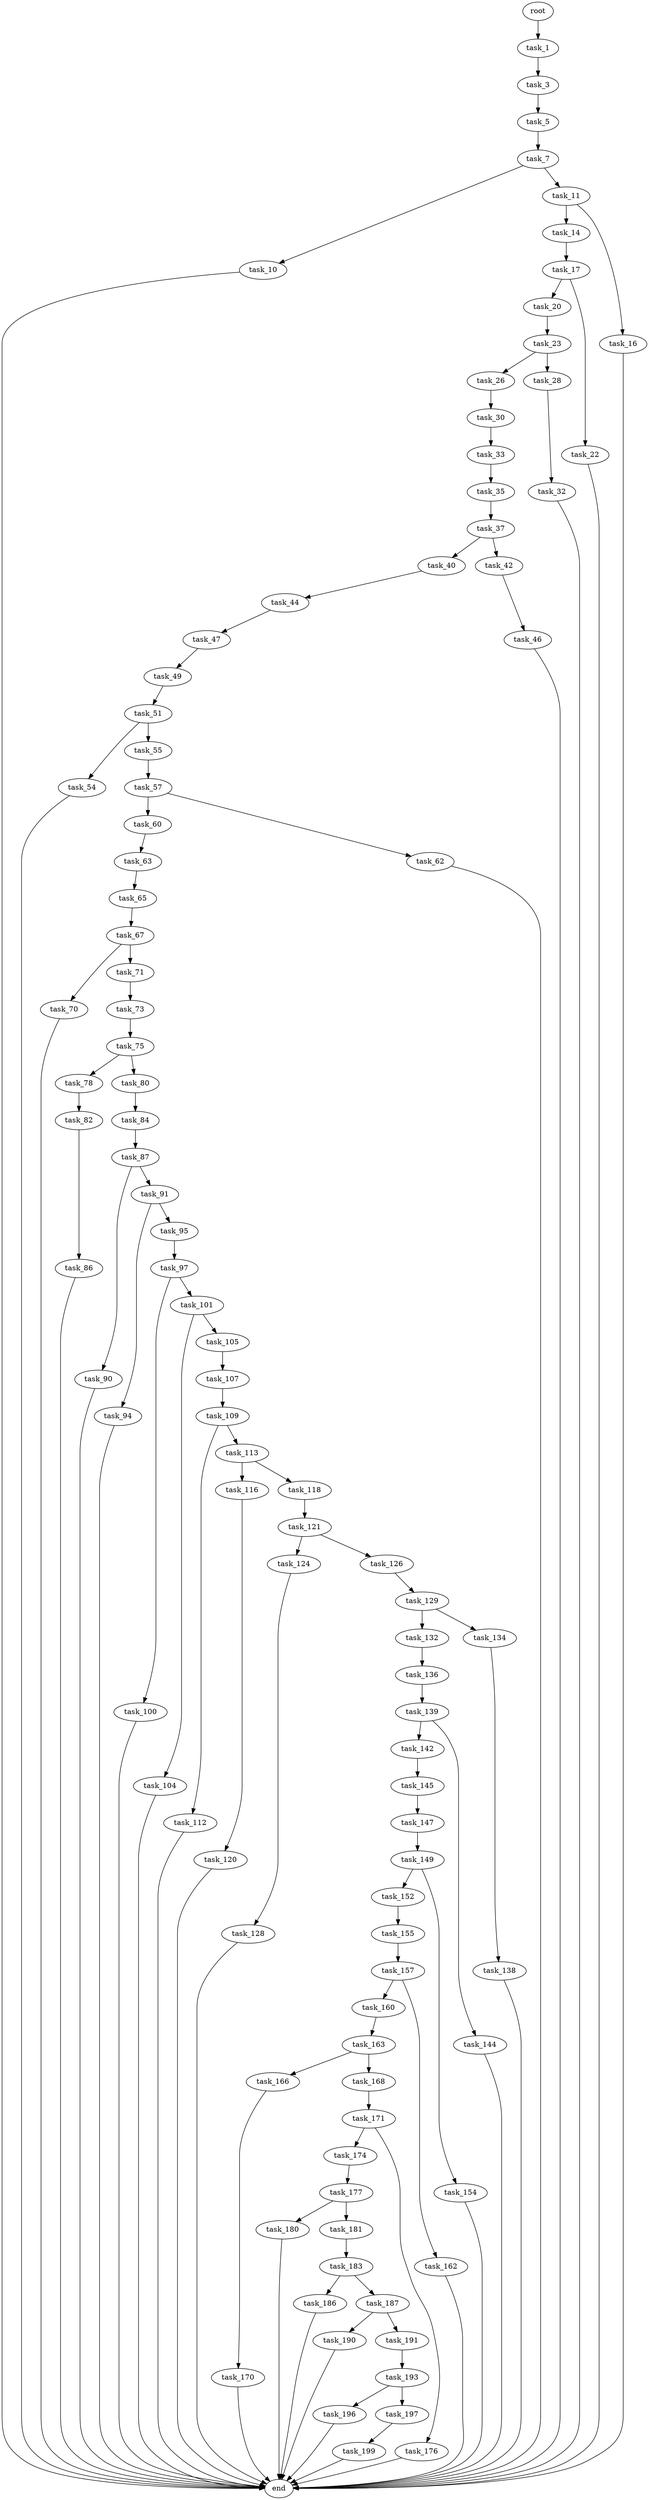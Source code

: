 digraph G {
  root [size="0.000000"];
  task_1 [size="152443409425.000000"];
  task_3 [size="1005164483738.000000"];
  task_5 [size="1130800682.000000"];
  task_7 [size="28991029248.000000"];
  task_10 [size="1761864248.000000"];
  task_11 [size="10999238877.000000"];
  end [size="0.000000"];
  task_14 [size="1208332987504.000000"];
  task_16 [size="337170374119.000000"];
  task_17 [size="44236965988.000000"];
  task_20 [size="126515395927.000000"];
  task_22 [size="7204020482.000000"];
  task_23 [size="23739246234.000000"];
  task_26 [size="4445390800.000000"];
  task_28 [size="587670298817.000000"];
  task_30 [size="368293445632.000000"];
  task_32 [size="40011505466.000000"];
  task_33 [size="15885818804.000000"];
  task_35 [size="68719476736.000000"];
  task_37 [size="16721245160.000000"];
  task_40 [size="40279119675.000000"];
  task_42 [size="1073741824000.000000"];
  task_44 [size="4524324834.000000"];
  task_46 [size="24453709179.000000"];
  task_47 [size="31046444076.000000"];
  task_49 [size="34541235428.000000"];
  task_51 [size="226917783560.000000"];
  task_54 [size="320087660981.000000"];
  task_55 [size="28991029248.000000"];
  task_57 [size="627555047347.000000"];
  task_60 [size="68719476736.000000"];
  task_62 [size="3304697984.000000"];
  task_63 [size="1288042558465.000000"];
  task_65 [size="7314463692.000000"];
  task_67 [size="37655916573.000000"];
  task_70 [size="18073724200.000000"];
  task_71 [size="847865531708.000000"];
  task_73 [size="46118815291.000000"];
  task_75 [size="53300861154.000000"];
  task_78 [size="13294166896.000000"];
  task_80 [size="28991029248.000000"];
  task_82 [size="881456901.000000"];
  task_84 [size="838699854096.000000"];
  task_86 [size="692721564607.000000"];
  task_87 [size="68719476736.000000"];
  task_90 [size="68719476736.000000"];
  task_91 [size="6959433679.000000"];
  task_94 [size="1233718126813.000000"];
  task_95 [size="257268587426.000000"];
  task_97 [size="91676152882.000000"];
  task_100 [size="8146538809.000000"];
  task_101 [size="549755813888.000000"];
  task_104 [size="5704736033.000000"];
  task_105 [size="28991029248.000000"];
  task_107 [size="66707805246.000000"];
  task_109 [size="8949104740.000000"];
  task_112 [size="44619666925.000000"];
  task_113 [size="8589934592.000000"];
  task_116 [size="7611416724.000000"];
  task_118 [size="2084203308.000000"];
  task_120 [size="368293445632.000000"];
  task_121 [size="484563064.000000"];
  task_124 [size="39850539061.000000"];
  task_126 [size="385244385084.000000"];
  task_128 [size="4977681512.000000"];
  task_129 [size="168287909940.000000"];
  task_132 [size="833784694756.000000"];
  task_134 [size="16434869900.000000"];
  task_136 [size="15977224401.000000"];
  task_138 [size="40239559351.000000"];
  task_139 [size="549755813888.000000"];
  task_142 [size="14994763869.000000"];
  task_144 [size="68719476736.000000"];
  task_145 [size="38410414836.000000"];
  task_147 [size="8589934592.000000"];
  task_149 [size="1005703893650.000000"];
  task_152 [size="9967128242.000000"];
  task_154 [size="26750601441.000000"];
  task_155 [size="385016000508.000000"];
  task_157 [size="34392199270.000000"];
  task_160 [size="4918328359.000000"];
  task_162 [size="6504159313.000000"];
  task_163 [size="350105735367.000000"];
  task_166 [size="549755813888.000000"];
  task_168 [size="2406521262.000000"];
  task_170 [size="1073741824000.000000"];
  task_171 [size="904437246.000000"];
  task_174 [size="762026175017.000000"];
  task_176 [size="231928233984.000000"];
  task_177 [size="340838579306.000000"];
  task_180 [size="12749776247.000000"];
  task_181 [size="371277204657.000000"];
  task_183 [size="53915320774.000000"];
  task_186 [size="782757789696.000000"];
  task_187 [size="284398809344.000000"];
  task_190 [size="277310033640.000000"];
  task_191 [size="124736067396.000000"];
  task_193 [size="8589934592.000000"];
  task_196 [size="68719476736.000000"];
  task_197 [size="938072929368.000000"];
  task_199 [size="62008926110.000000"];

  root -> task_1 [size="1.000000"];
  task_1 -> task_3 [size="679477248.000000"];
  task_3 -> task_5 [size="679477248.000000"];
  task_5 -> task_7 [size="134217728.000000"];
  task_7 -> task_10 [size="75497472.000000"];
  task_7 -> task_11 [size="75497472.000000"];
  task_10 -> end [size="1.000000"];
  task_11 -> task_14 [size="301989888.000000"];
  task_11 -> task_16 [size="301989888.000000"];
  task_14 -> task_17 [size="838860800.000000"];
  task_16 -> end [size="1.000000"];
  task_17 -> task_20 [size="838860800.000000"];
  task_17 -> task_22 [size="838860800.000000"];
  task_20 -> task_23 [size="301989888.000000"];
  task_22 -> end [size="1.000000"];
  task_23 -> task_26 [size="536870912.000000"];
  task_23 -> task_28 [size="536870912.000000"];
  task_26 -> task_30 [size="536870912.000000"];
  task_28 -> task_32 [size="411041792.000000"];
  task_30 -> task_33 [size="411041792.000000"];
  task_32 -> end [size="1.000000"];
  task_33 -> task_35 [size="301989888.000000"];
  task_35 -> task_37 [size="134217728.000000"];
  task_37 -> task_40 [size="536870912.000000"];
  task_37 -> task_42 [size="536870912.000000"];
  task_40 -> task_44 [size="33554432.000000"];
  task_42 -> task_46 [size="838860800.000000"];
  task_44 -> task_47 [size="134217728.000000"];
  task_46 -> end [size="1.000000"];
  task_47 -> task_49 [size="536870912.000000"];
  task_49 -> task_51 [size="838860800.000000"];
  task_51 -> task_54 [size="536870912.000000"];
  task_51 -> task_55 [size="536870912.000000"];
  task_54 -> end [size="1.000000"];
  task_55 -> task_57 [size="75497472.000000"];
  task_57 -> task_60 [size="411041792.000000"];
  task_57 -> task_62 [size="411041792.000000"];
  task_60 -> task_63 [size="134217728.000000"];
  task_62 -> end [size="1.000000"];
  task_63 -> task_65 [size="838860800.000000"];
  task_65 -> task_67 [size="209715200.000000"];
  task_67 -> task_70 [size="33554432.000000"];
  task_67 -> task_71 [size="33554432.000000"];
  task_70 -> end [size="1.000000"];
  task_71 -> task_73 [size="536870912.000000"];
  task_73 -> task_75 [size="75497472.000000"];
  task_75 -> task_78 [size="75497472.000000"];
  task_75 -> task_80 [size="75497472.000000"];
  task_78 -> task_82 [size="411041792.000000"];
  task_80 -> task_84 [size="75497472.000000"];
  task_82 -> task_86 [size="33554432.000000"];
  task_84 -> task_87 [size="536870912.000000"];
  task_86 -> end [size="1.000000"];
  task_87 -> task_90 [size="134217728.000000"];
  task_87 -> task_91 [size="134217728.000000"];
  task_90 -> end [size="1.000000"];
  task_91 -> task_94 [size="33554432.000000"];
  task_91 -> task_95 [size="33554432.000000"];
  task_94 -> end [size="1.000000"];
  task_95 -> task_97 [size="679477248.000000"];
  task_97 -> task_100 [size="75497472.000000"];
  task_97 -> task_101 [size="75497472.000000"];
  task_100 -> end [size="1.000000"];
  task_101 -> task_104 [size="536870912.000000"];
  task_101 -> task_105 [size="536870912.000000"];
  task_104 -> end [size="1.000000"];
  task_105 -> task_107 [size="75497472.000000"];
  task_107 -> task_109 [size="75497472.000000"];
  task_109 -> task_112 [size="679477248.000000"];
  task_109 -> task_113 [size="679477248.000000"];
  task_112 -> end [size="1.000000"];
  task_113 -> task_116 [size="33554432.000000"];
  task_113 -> task_118 [size="33554432.000000"];
  task_116 -> task_120 [size="209715200.000000"];
  task_118 -> task_121 [size="134217728.000000"];
  task_120 -> end [size="1.000000"];
  task_121 -> task_124 [size="33554432.000000"];
  task_121 -> task_126 [size="33554432.000000"];
  task_124 -> task_128 [size="33554432.000000"];
  task_126 -> task_129 [size="301989888.000000"];
  task_128 -> end [size="1.000000"];
  task_129 -> task_132 [size="134217728.000000"];
  task_129 -> task_134 [size="134217728.000000"];
  task_132 -> task_136 [size="536870912.000000"];
  task_134 -> task_138 [size="301989888.000000"];
  task_136 -> task_139 [size="75497472.000000"];
  task_138 -> end [size="1.000000"];
  task_139 -> task_142 [size="536870912.000000"];
  task_139 -> task_144 [size="536870912.000000"];
  task_142 -> task_145 [size="301989888.000000"];
  task_144 -> end [size="1.000000"];
  task_145 -> task_147 [size="134217728.000000"];
  task_147 -> task_149 [size="33554432.000000"];
  task_149 -> task_152 [size="679477248.000000"];
  task_149 -> task_154 [size="679477248.000000"];
  task_152 -> task_155 [size="301989888.000000"];
  task_154 -> end [size="1.000000"];
  task_155 -> task_157 [size="411041792.000000"];
  task_157 -> task_160 [size="33554432.000000"];
  task_157 -> task_162 [size="33554432.000000"];
  task_160 -> task_163 [size="209715200.000000"];
  task_162 -> end [size="1.000000"];
  task_163 -> task_166 [size="301989888.000000"];
  task_163 -> task_168 [size="301989888.000000"];
  task_166 -> task_170 [size="536870912.000000"];
  task_168 -> task_171 [size="75497472.000000"];
  task_170 -> end [size="1.000000"];
  task_171 -> task_174 [size="33554432.000000"];
  task_171 -> task_176 [size="33554432.000000"];
  task_174 -> task_177 [size="838860800.000000"];
  task_176 -> end [size="1.000000"];
  task_177 -> task_180 [size="411041792.000000"];
  task_177 -> task_181 [size="411041792.000000"];
  task_180 -> end [size="1.000000"];
  task_181 -> task_183 [size="411041792.000000"];
  task_183 -> task_186 [size="209715200.000000"];
  task_183 -> task_187 [size="209715200.000000"];
  task_186 -> end [size="1.000000"];
  task_187 -> task_190 [size="536870912.000000"];
  task_187 -> task_191 [size="536870912.000000"];
  task_190 -> end [size="1.000000"];
  task_191 -> task_193 [size="134217728.000000"];
  task_193 -> task_196 [size="33554432.000000"];
  task_193 -> task_197 [size="33554432.000000"];
  task_196 -> end [size="1.000000"];
  task_197 -> task_199 [size="679477248.000000"];
  task_199 -> end [size="1.000000"];
}
